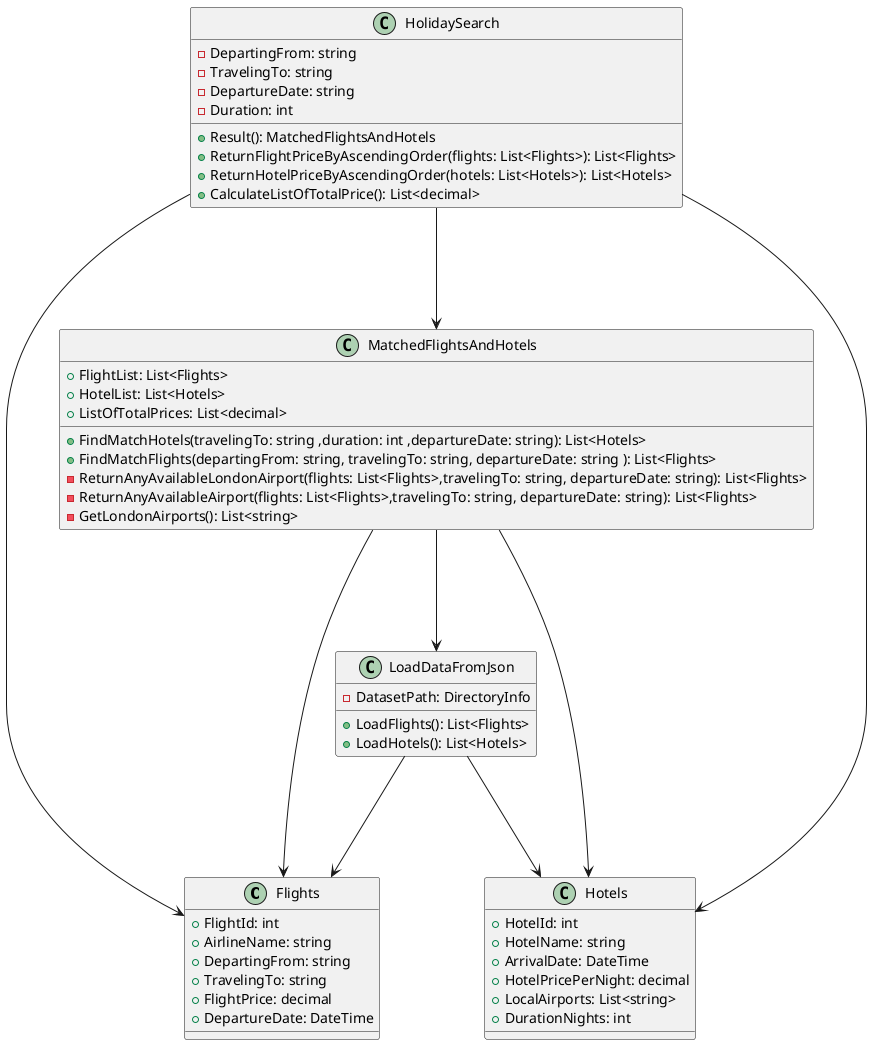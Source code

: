 ﻿@startuml
'https://plantuml.com/class-diagram

class Flights
{
    +FlightId: int
    +AirlineName: string
    +DepartingFrom: string
    +TravelingTo: string
    +FlightPrice: decimal
    +DepartureDate: DateTime
}

class Hotels
{
    +HotelId: int
    +HotelName: string
    +ArrivalDate: DateTime
    +HotelPricePerNight: decimal
    +LocalAirports: List<string>
    +DurationNights: int

}

class MatchedFlightsAndHotels
{
    +FlightList: List<Flights>
    +HotelList: List<Hotels>
    +ListOfTotalPrices: List<decimal>
    
    +FindMatchHotels(travelingTo: string ,duration: int ,departureDate: string): List<Hotels>
    +FindMatchFlights(departingFrom: string, travelingTo: string, departureDate: string ): List<Flights>
    -ReturnAnyAvailableLondonAirport(flights: List<Flights>,travelingTo: string, departureDate: string): List<Flights>
    -ReturnAnyAvailableAirport(flights: List<Flights>,travelingTo: string, departureDate: string): List<Flights>
    -GetLondonAirports(): List<string>
}

class LoadDataFromJson
{
    -DatasetPath: DirectoryInfo
    +LoadFlights(): List<Flights>
    +LoadHotels(): List<Hotels>
}

class HolidaySearch
{
    -DepartingFrom: string
    -TravelingTo: string
    -DepartureDate: string
    -Duration: int
    
    +Result(): MatchedFlightsAndHotels
    +ReturnFlightPriceByAscendingOrder(flights: List<Flights>): List<Flights>
    +ReturnHotelPriceByAscendingOrder(hotels: List<Hotels>): List<Hotels>
    +CalculateListOfTotalPrice(): List<decimal>
}

HolidaySearch ---> Flights
HolidaySearch ---> Hotels
HolidaySearch ---> MatchedFlightsAndHotels

MatchedFlightsAndHotels ---> LoadDataFromJson
MatchedFlightsAndHotels ---> Flights
MatchedFlightsAndHotels ---> Hotels

LoadDataFromJson ---> Flights
LoadDataFromJson ---> Hotels
@enduml